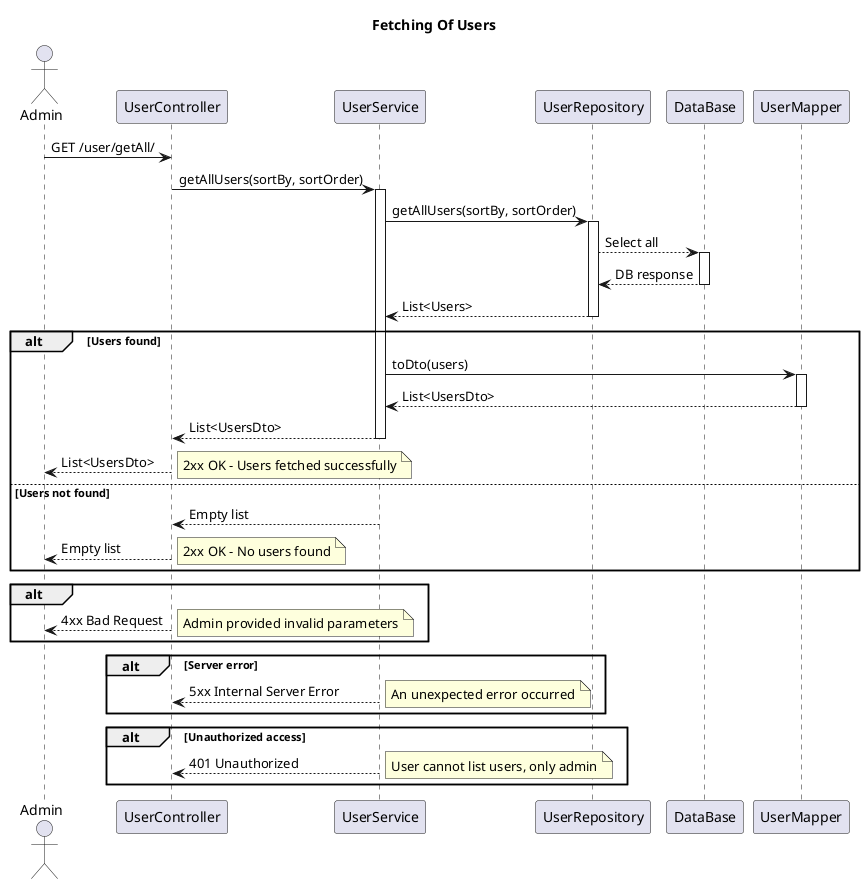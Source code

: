 @startuml

title Fetching Of Users
actor Admin
participant UserController
participant UserService
participant UserRepository
participant DataBase
participant UserMapper

Admin -> UserController: GET /user/getAll/
    UserController -> UserService: getAllUsers(sortBy, sortOrder)
    activate UserService
    UserService -> UserRepository: getAllUsers(sortBy, sortOrder)
    activate UserRepository
    UserRepository --> DataBase : Select all
    activate DataBase
    DataBase --> UserRepository : DB response
    deactivate DataBase
    UserRepository --> UserService: List<Users>
    deactivate UserRepository

    alt Users found
        UserService -> UserMapper: toDto(users)
        activate UserMapper
        UserMapper --> UserService: List<UsersDto>
        deactivate UserMapper
        UserService --> UserController: List<UsersDto>
        deactivate UserService
        UserController --> Admin: List<UsersDto>
        note right: 2xx OK - Users fetched successfully
        else Users not found
        UserService --> UserController: Empty list
        deactivate UserService
        UserController --> Admin: Empty list
        note right: 2xx OK - No users found
    end

    alt
        UserController --> Admin: 4xx Bad Request
        note right: Admin provided invalid parameters
    end

    alt Server error
        UserService --> UserController: 5xx Internal Server Error
        note right: An unexpected error occurred
    end
    alt Unauthorized access
        UserService --> UserController: 401 Unauthorized
        note right: User cannot list users, only admin
    end

@enduml